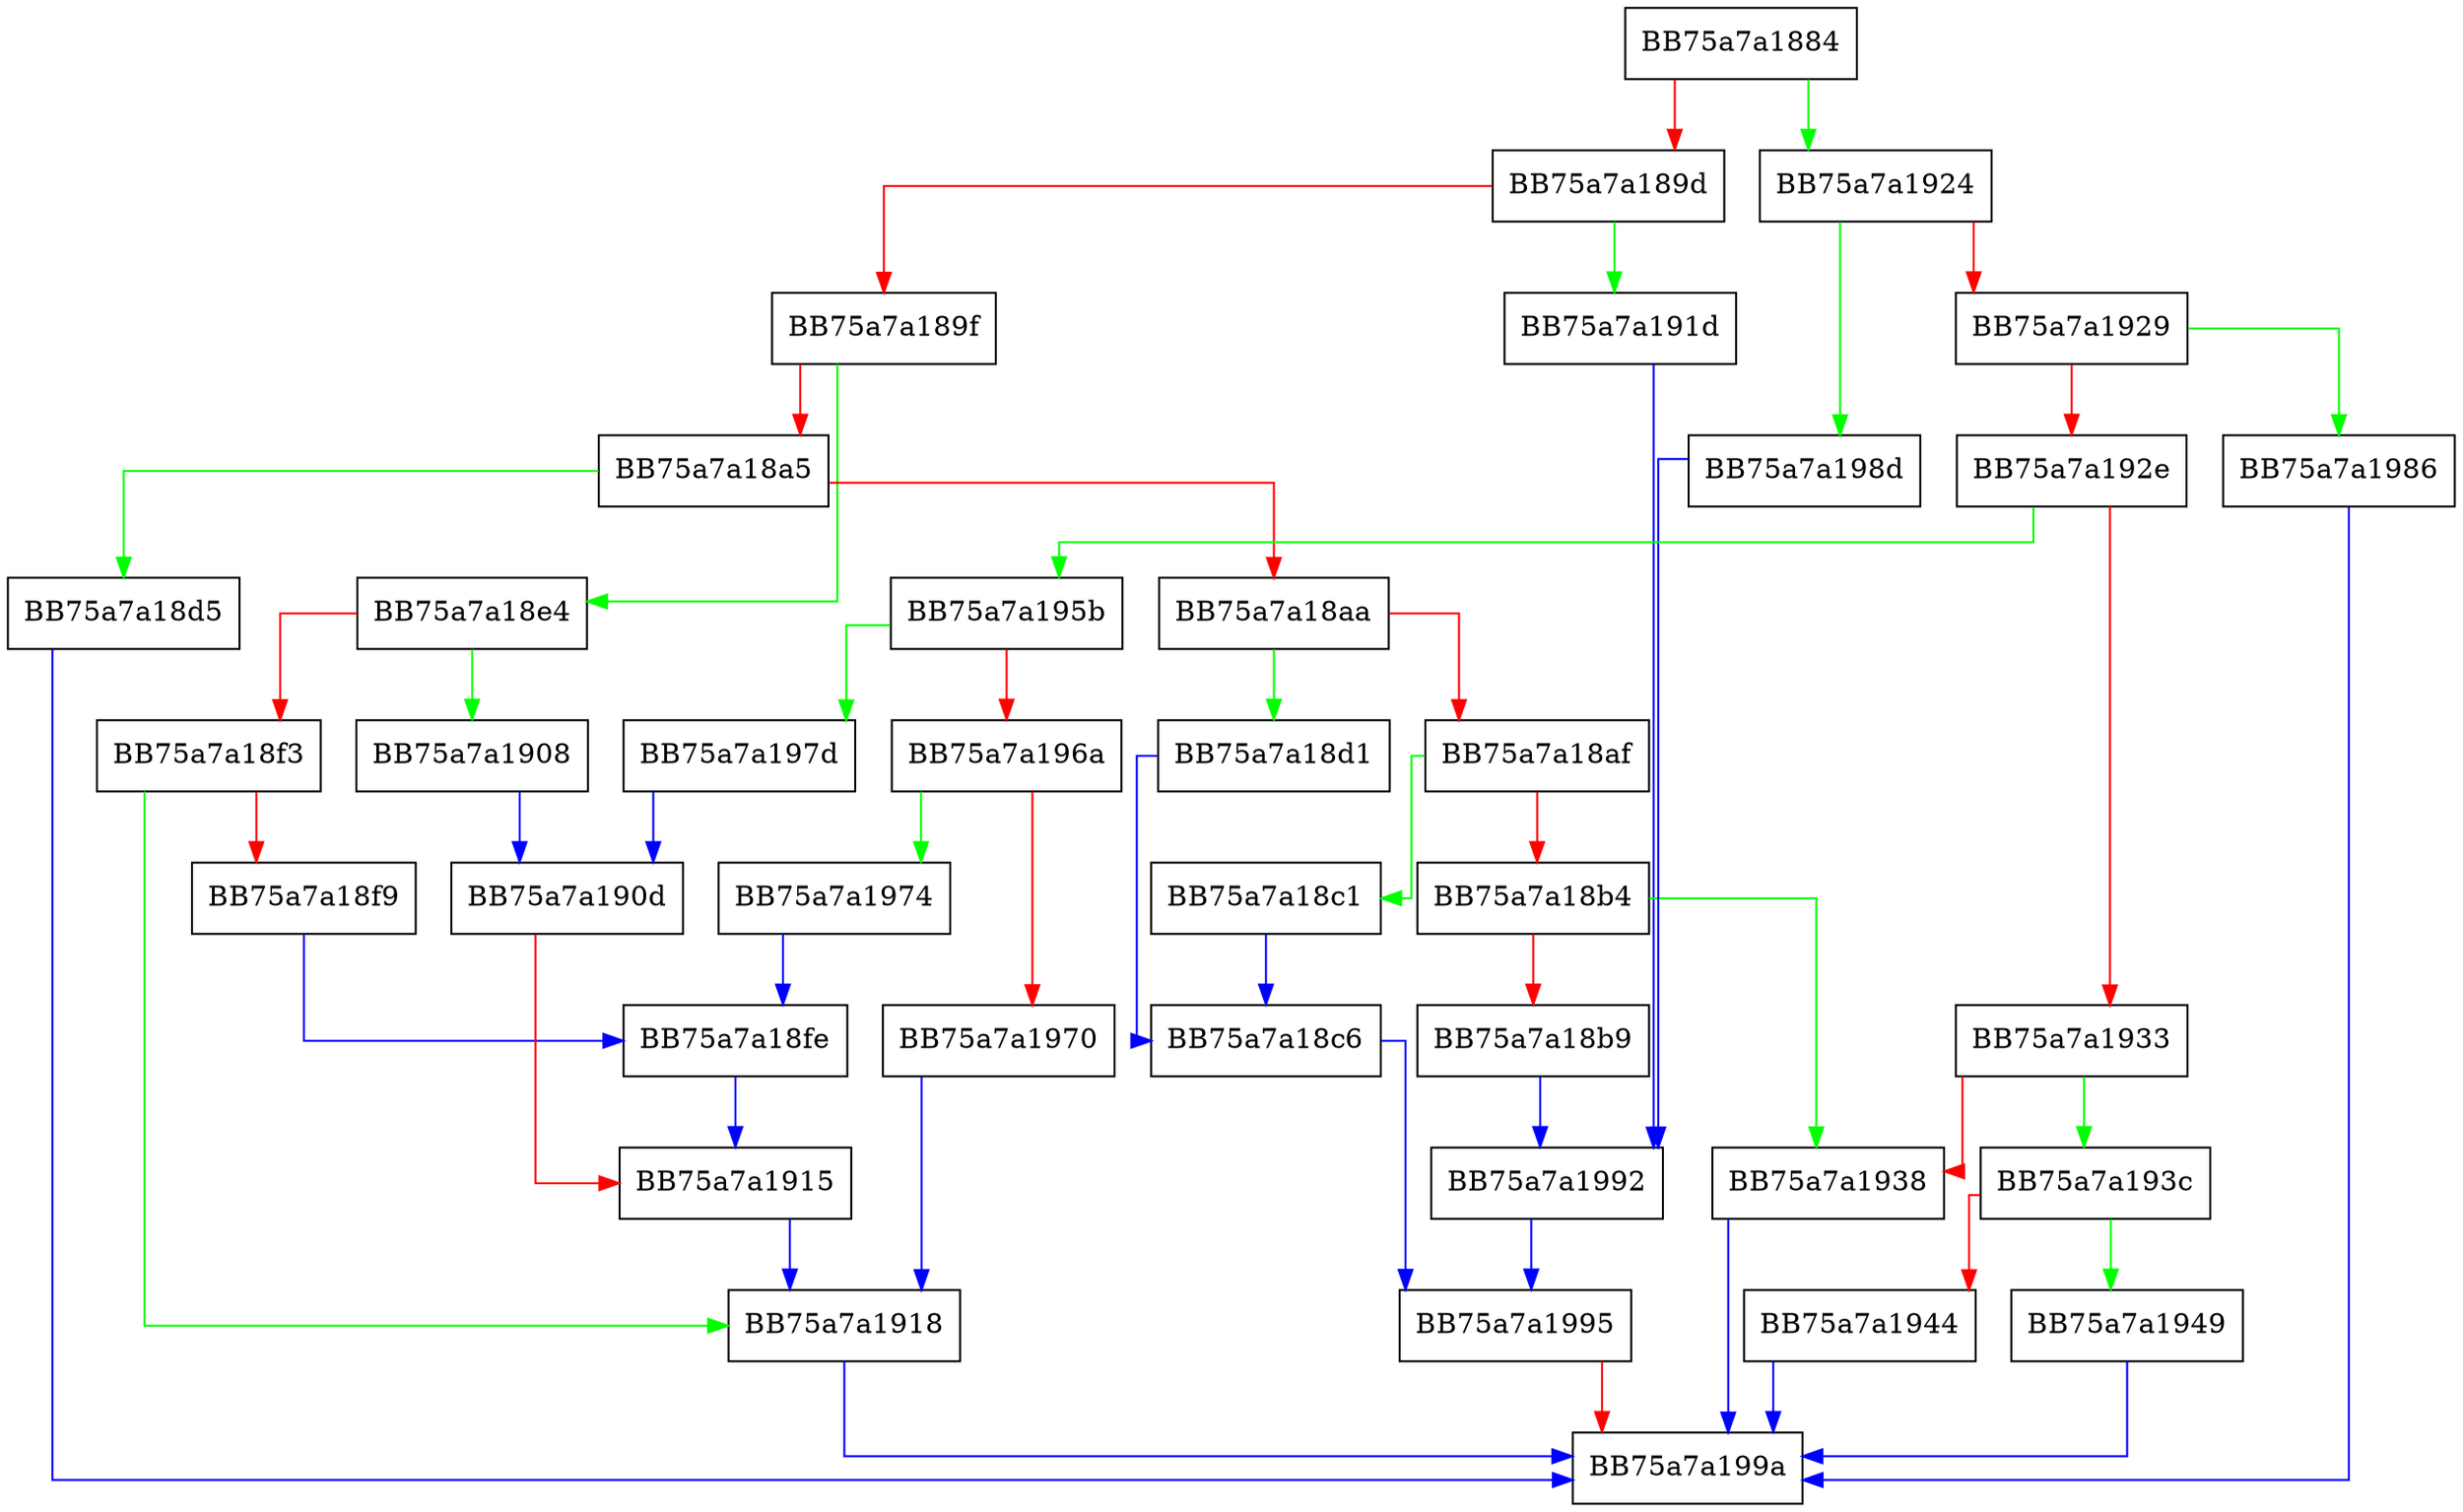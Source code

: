 digraph process_conversion_specifier {
  node [shape="box"];
  graph [splines=ortho];
  BB75a7a1884 -> BB75a7a1924 [color="green"];
  BB75a7a1884 -> BB75a7a189d [color="red"];
  BB75a7a189d -> BB75a7a191d [color="green"];
  BB75a7a189d -> BB75a7a189f [color="red"];
  BB75a7a189f -> BB75a7a18e4 [color="green"];
  BB75a7a189f -> BB75a7a18a5 [color="red"];
  BB75a7a18a5 -> BB75a7a18d5 [color="green"];
  BB75a7a18a5 -> BB75a7a18aa [color="red"];
  BB75a7a18aa -> BB75a7a18d1 [color="green"];
  BB75a7a18aa -> BB75a7a18af [color="red"];
  BB75a7a18af -> BB75a7a18c1 [color="green"];
  BB75a7a18af -> BB75a7a18b4 [color="red"];
  BB75a7a18b4 -> BB75a7a1938 [color="green"];
  BB75a7a18b4 -> BB75a7a18b9 [color="red"];
  BB75a7a18b9 -> BB75a7a1992 [color="blue"];
  BB75a7a18c1 -> BB75a7a18c6 [color="blue"];
  BB75a7a18c6 -> BB75a7a1995 [color="blue"];
  BB75a7a18d1 -> BB75a7a18c6 [color="blue"];
  BB75a7a18d5 -> BB75a7a199a [color="blue"];
  BB75a7a18e4 -> BB75a7a1908 [color="green"];
  BB75a7a18e4 -> BB75a7a18f3 [color="red"];
  BB75a7a18f3 -> BB75a7a1918 [color="green"];
  BB75a7a18f3 -> BB75a7a18f9 [color="red"];
  BB75a7a18f9 -> BB75a7a18fe [color="blue"];
  BB75a7a18fe -> BB75a7a1915 [color="blue"];
  BB75a7a1908 -> BB75a7a190d [color="blue"];
  BB75a7a190d -> BB75a7a1915 [color="red"];
  BB75a7a1915 -> BB75a7a1918 [color="blue"];
  BB75a7a1918 -> BB75a7a199a [color="blue"];
  BB75a7a191d -> BB75a7a1992 [color="blue"];
  BB75a7a1924 -> BB75a7a198d [color="green"];
  BB75a7a1924 -> BB75a7a1929 [color="red"];
  BB75a7a1929 -> BB75a7a1986 [color="green"];
  BB75a7a1929 -> BB75a7a192e [color="red"];
  BB75a7a192e -> BB75a7a195b [color="green"];
  BB75a7a192e -> BB75a7a1933 [color="red"];
  BB75a7a1933 -> BB75a7a193c [color="green"];
  BB75a7a1933 -> BB75a7a1938 [color="red"];
  BB75a7a1938 -> BB75a7a199a [color="blue"];
  BB75a7a193c -> BB75a7a1949 [color="green"];
  BB75a7a193c -> BB75a7a1944 [color="red"];
  BB75a7a1944 -> BB75a7a199a [color="blue"];
  BB75a7a1949 -> BB75a7a199a [color="blue"];
  BB75a7a195b -> BB75a7a197d [color="green"];
  BB75a7a195b -> BB75a7a196a [color="red"];
  BB75a7a196a -> BB75a7a1974 [color="green"];
  BB75a7a196a -> BB75a7a1970 [color="red"];
  BB75a7a1970 -> BB75a7a1918 [color="blue"];
  BB75a7a1974 -> BB75a7a18fe [color="blue"];
  BB75a7a197d -> BB75a7a190d [color="blue"];
  BB75a7a1986 -> BB75a7a199a [color="blue"];
  BB75a7a198d -> BB75a7a1992 [color="blue"];
  BB75a7a1992 -> BB75a7a1995 [color="blue"];
  BB75a7a1995 -> BB75a7a199a [color="red"];
}